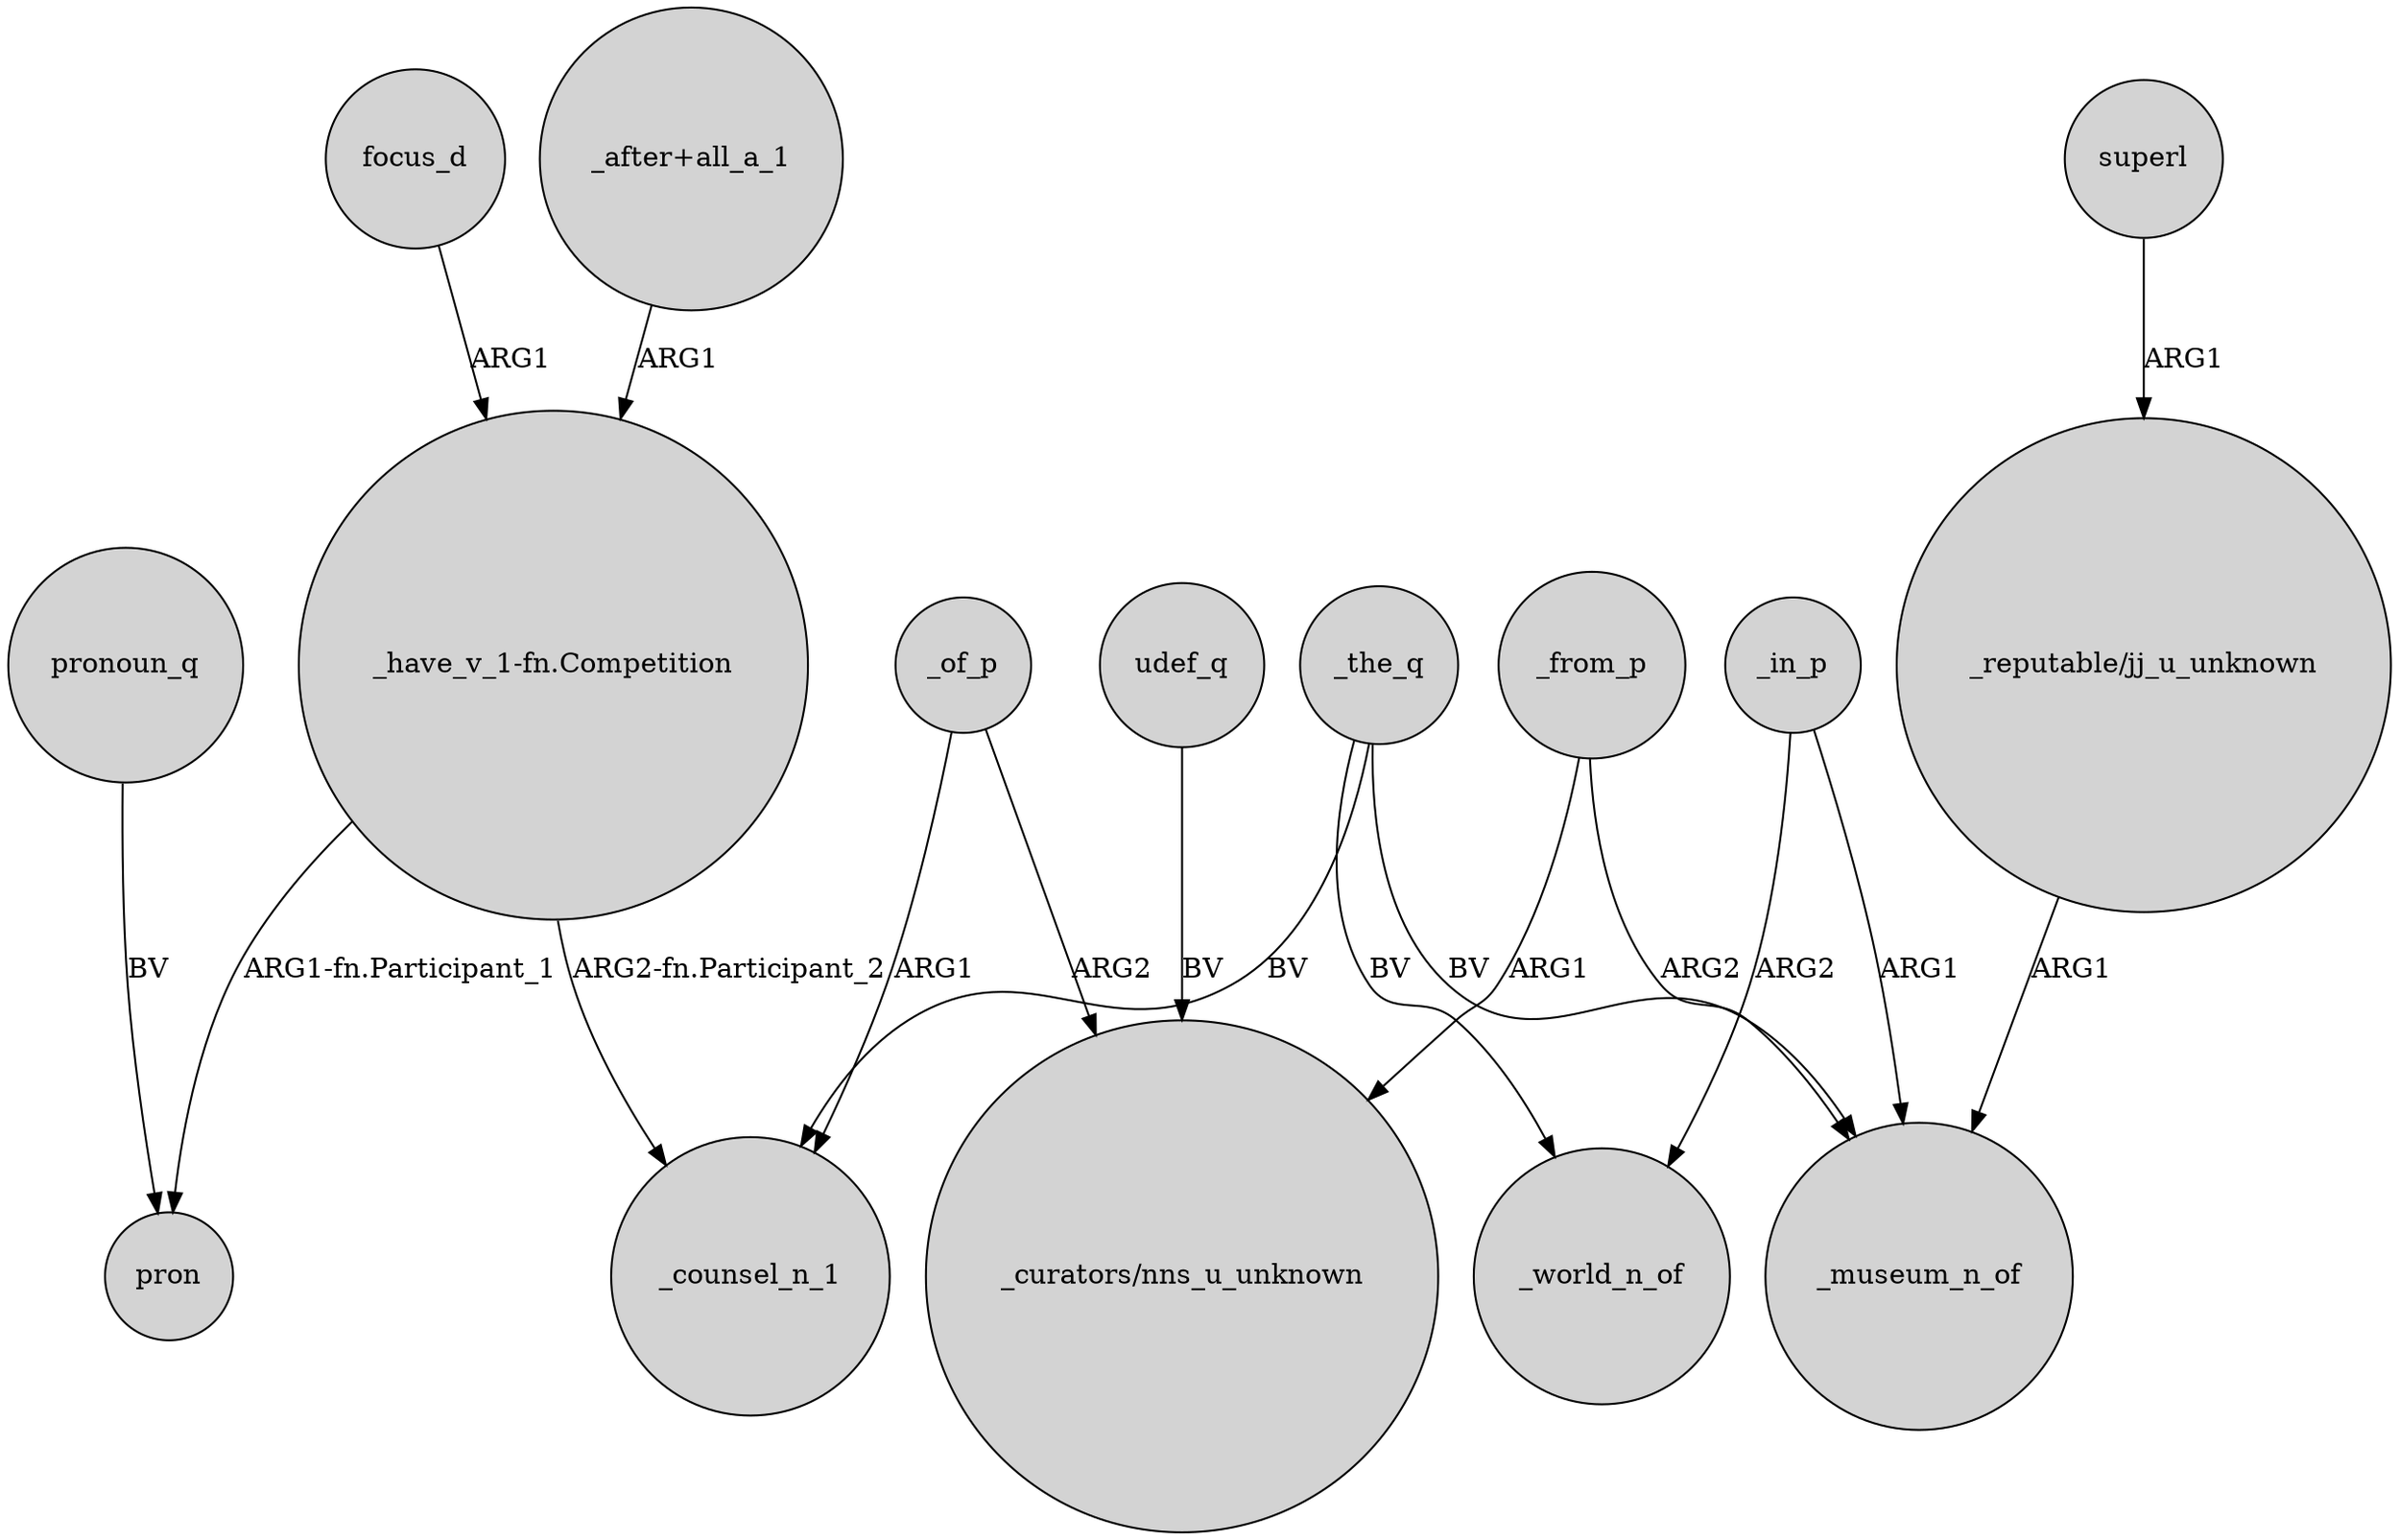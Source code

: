 digraph {
	node [shape=circle style=filled]
	"_after+all_a_1" -> "_have_v_1-fn.Competition" [label=ARG1]
	_of_p -> _counsel_n_1 [label=ARG1]
	focus_d -> "_have_v_1-fn.Competition" [label=ARG1]
	_the_q -> _world_n_of [label=BV]
	_from_p -> "_curators/nns_u_unknown" [label=ARG1]
	_the_q -> _museum_n_of [label=BV]
	superl -> "_reputable/jj_u_unknown" [label=ARG1]
	"_have_v_1-fn.Competition" -> _counsel_n_1 [label="ARG2-fn.Participant_2"]
	_of_p -> "_curators/nns_u_unknown" [label=ARG2]
	_from_p -> _museum_n_of [label=ARG2]
	udef_q -> "_curators/nns_u_unknown" [label=BV]
	"_reputable/jj_u_unknown" -> _museum_n_of [label=ARG1]
	pronoun_q -> pron [label=BV]
	_in_p -> _world_n_of [label=ARG2]
	_in_p -> _museum_n_of [label=ARG1]
	"_have_v_1-fn.Competition" -> pron [label="ARG1-fn.Participant_1"]
	_the_q -> _counsel_n_1 [label=BV]
}
